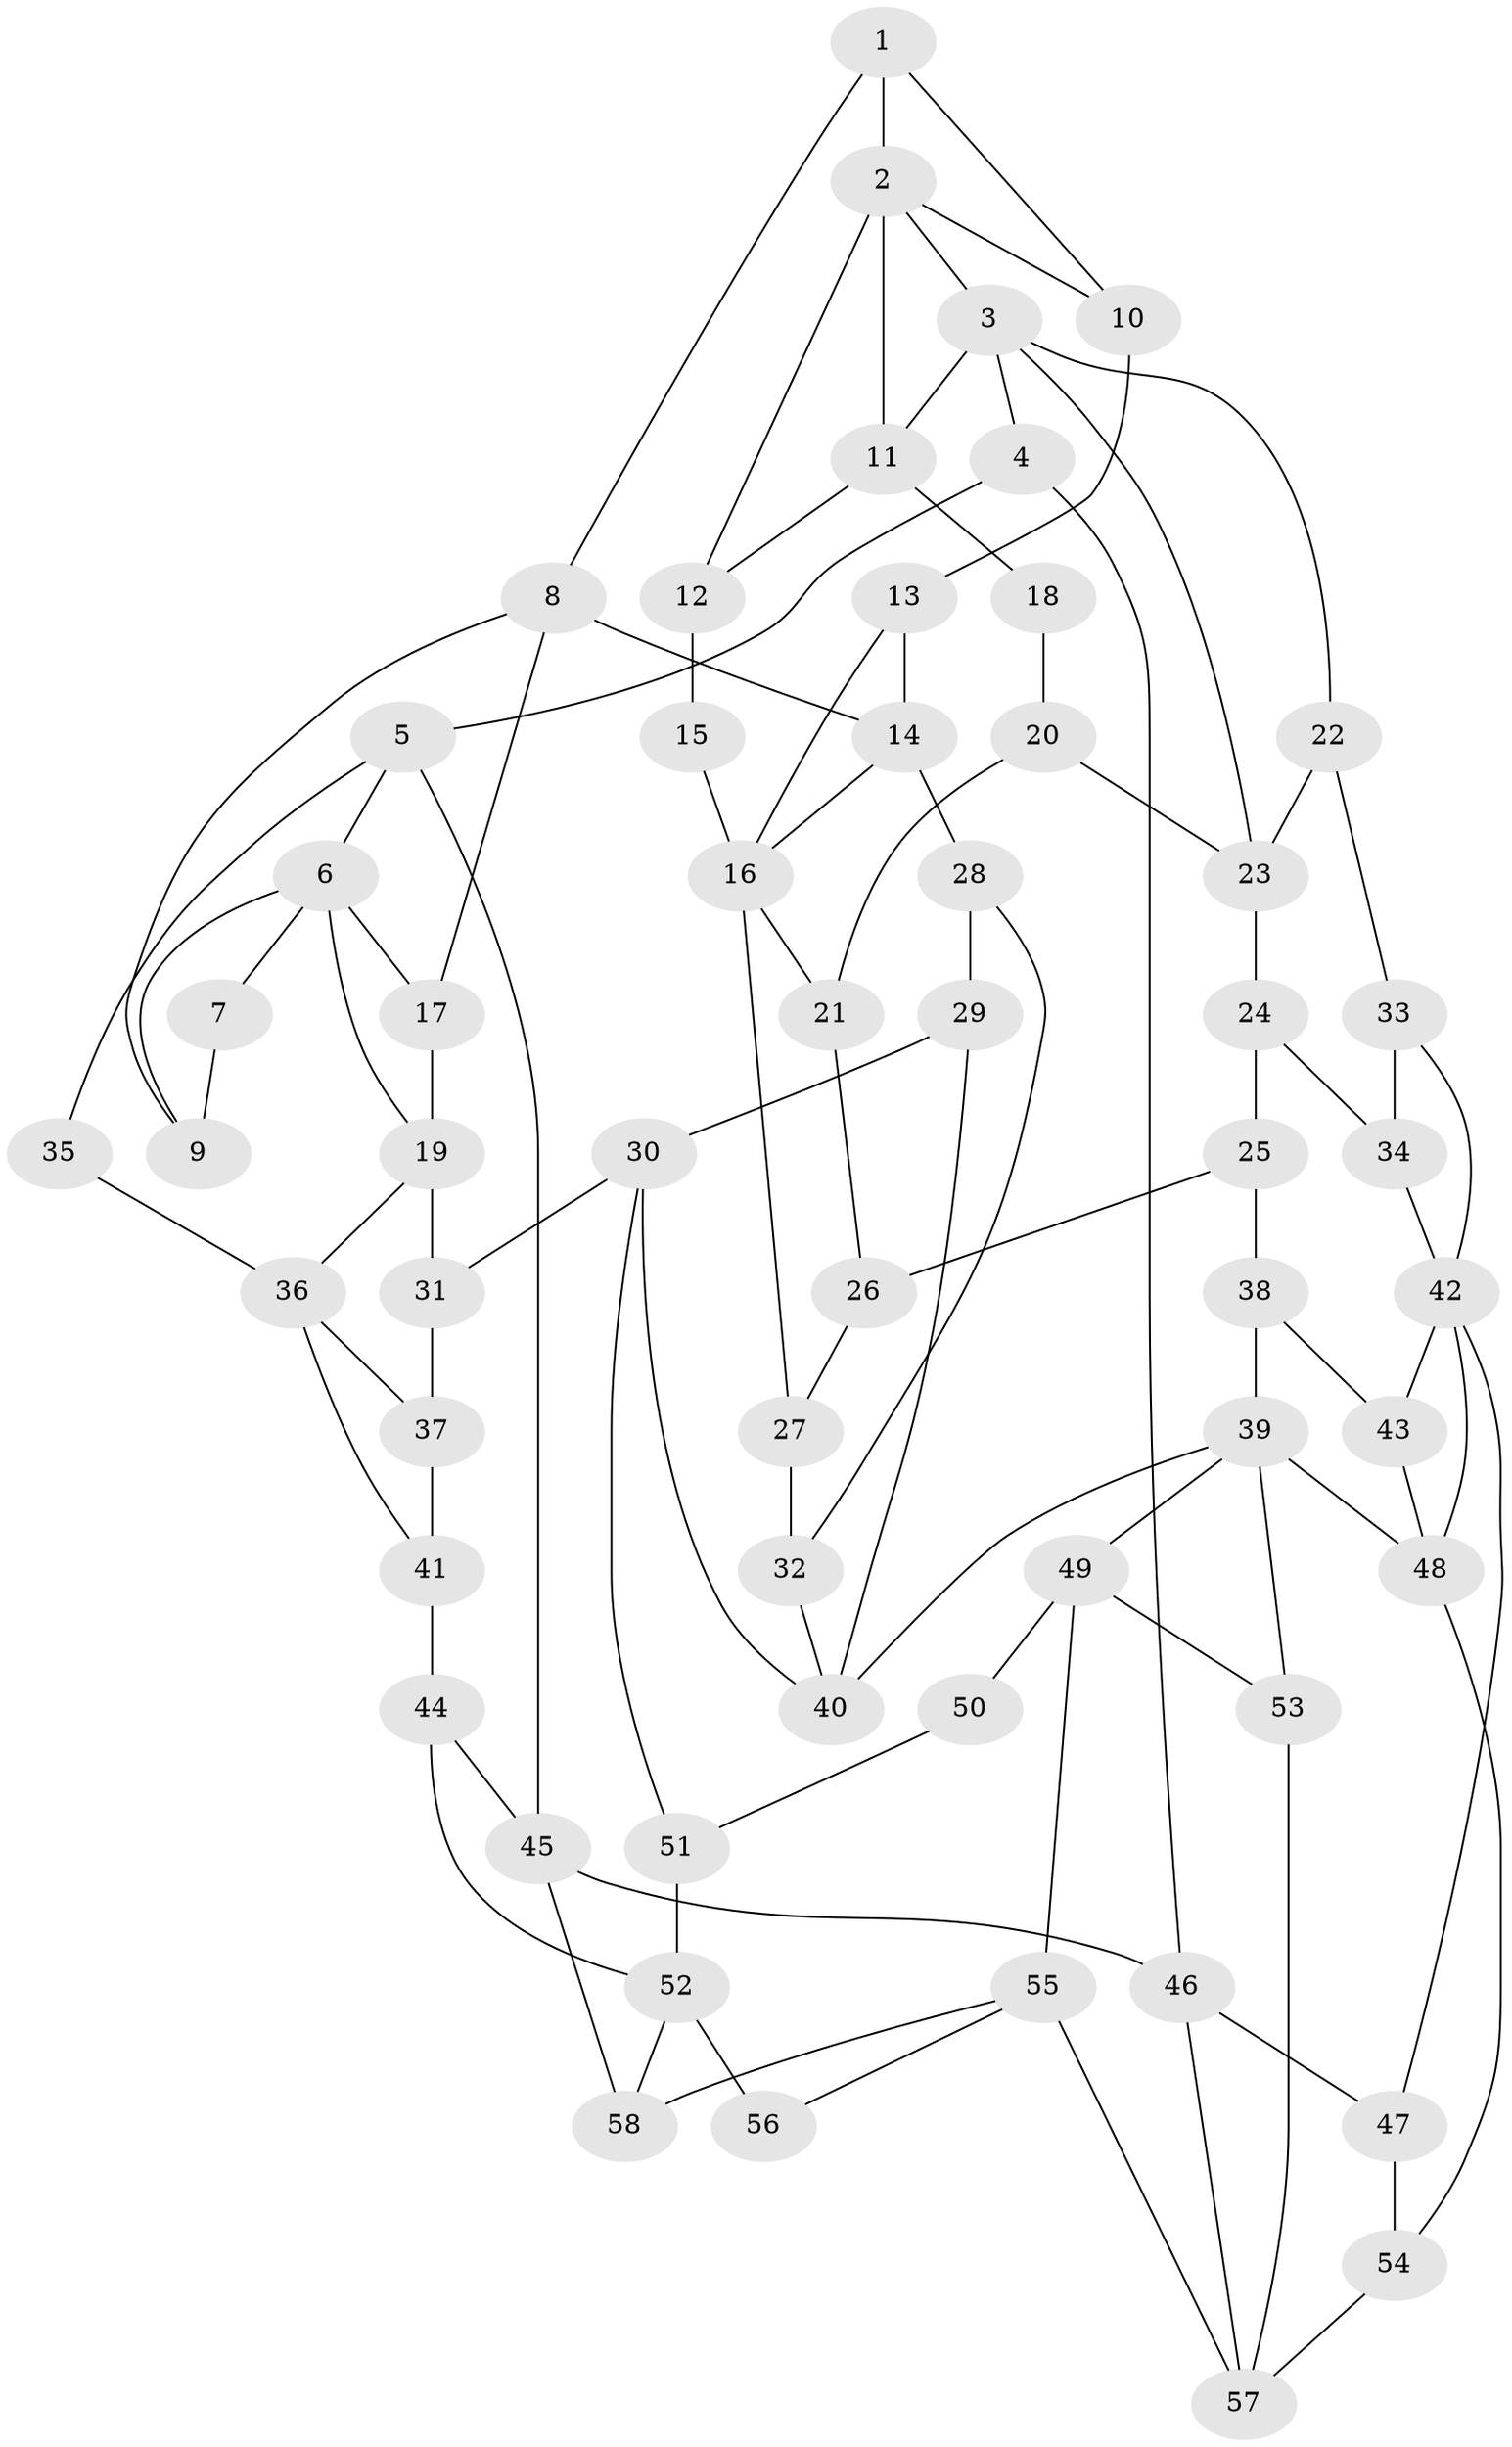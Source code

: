 // original degree distribution, {3: 0.017241379310344827, 5: 0.5689655172413793, 6: 0.19827586206896552, 4: 0.21551724137931033}
// Generated by graph-tools (version 1.1) at 2025/38/03/09/25 02:38:45]
// undirected, 58 vertices, 98 edges
graph export_dot {
graph [start="1"]
  node [color=gray90,style=filled];
  1;
  2;
  3;
  4;
  5;
  6;
  7;
  8;
  9;
  10;
  11;
  12;
  13;
  14;
  15;
  16;
  17;
  18;
  19;
  20;
  21;
  22;
  23;
  24;
  25;
  26;
  27;
  28;
  29;
  30;
  31;
  32;
  33;
  34;
  35;
  36;
  37;
  38;
  39;
  40;
  41;
  42;
  43;
  44;
  45;
  46;
  47;
  48;
  49;
  50;
  51;
  52;
  53;
  54;
  55;
  56;
  57;
  58;
  1 -- 2 [weight=1.0];
  1 -- 8 [weight=1.0];
  1 -- 10 [weight=1.0];
  2 -- 3 [weight=1.0];
  2 -- 10 [weight=1.0];
  2 -- 11 [weight=2.0];
  2 -- 12 [weight=1.0];
  3 -- 4 [weight=2.0];
  3 -- 11 [weight=1.0];
  3 -- 22 [weight=1.0];
  3 -- 23 [weight=1.0];
  4 -- 5 [weight=1.0];
  4 -- 46 [weight=1.0];
  5 -- 6 [weight=1.0];
  5 -- 35 [weight=1.0];
  5 -- 45 [weight=1.0];
  6 -- 7 [weight=1.0];
  6 -- 9 [weight=1.0];
  6 -- 17 [weight=1.0];
  6 -- 19 [weight=1.0];
  7 -- 9 [weight=1.0];
  8 -- 9 [weight=1.0];
  8 -- 14 [weight=2.0];
  8 -- 17 [weight=1.0];
  10 -- 13 [weight=1.0];
  11 -- 12 [weight=1.0];
  11 -- 18 [weight=2.0];
  12 -- 15 [weight=1.0];
  13 -- 14 [weight=1.0];
  13 -- 16 [weight=1.0];
  14 -- 16 [weight=1.0];
  14 -- 28 [weight=1.0];
  15 -- 16 [weight=2.0];
  16 -- 21 [weight=1.0];
  16 -- 27 [weight=1.0];
  17 -- 19 [weight=1.0];
  18 -- 20 [weight=1.0];
  19 -- 31 [weight=2.0];
  19 -- 36 [weight=1.0];
  20 -- 21 [weight=1.0];
  20 -- 23 [weight=1.0];
  21 -- 26 [weight=1.0];
  22 -- 23 [weight=1.0];
  22 -- 33 [weight=1.0];
  23 -- 24 [weight=1.0];
  24 -- 25 [weight=1.0];
  24 -- 34 [weight=1.0];
  25 -- 26 [weight=1.0];
  25 -- 38 [weight=1.0];
  26 -- 27 [weight=1.0];
  27 -- 32 [weight=1.0];
  28 -- 29 [weight=1.0];
  28 -- 32 [weight=1.0];
  29 -- 30 [weight=1.0];
  29 -- 40 [weight=1.0];
  30 -- 31 [weight=2.0];
  30 -- 40 [weight=1.0];
  30 -- 51 [weight=2.0];
  31 -- 37 [weight=2.0];
  32 -- 40 [weight=1.0];
  33 -- 34 [weight=1.0];
  33 -- 42 [weight=1.0];
  34 -- 42 [weight=1.0];
  35 -- 36 [weight=2.0];
  36 -- 37 [weight=1.0];
  36 -- 41 [weight=1.0];
  37 -- 41 [weight=1.0];
  38 -- 39 [weight=1.0];
  38 -- 43 [weight=1.0];
  39 -- 40 [weight=2.0];
  39 -- 48 [weight=1.0];
  39 -- 49 [weight=1.0];
  39 -- 53 [weight=1.0];
  41 -- 44 [weight=1.0];
  42 -- 43 [weight=2.0];
  42 -- 47 [weight=1.0];
  42 -- 48 [weight=1.0];
  43 -- 48 [weight=1.0];
  44 -- 45 [weight=1.0];
  44 -- 52 [weight=1.0];
  45 -- 46 [weight=1.0];
  45 -- 58 [weight=1.0];
  46 -- 47 [weight=1.0];
  46 -- 57 [weight=1.0];
  47 -- 54 [weight=1.0];
  48 -- 54 [weight=1.0];
  49 -- 50 [weight=2.0];
  49 -- 53 [weight=1.0];
  49 -- 55 [weight=2.0];
  50 -- 51 [weight=1.0];
  51 -- 52 [weight=2.0];
  52 -- 56 [weight=2.0];
  52 -- 58 [weight=1.0];
  53 -- 57 [weight=1.0];
  54 -- 57 [weight=1.0];
  55 -- 56 [weight=1.0];
  55 -- 57 [weight=1.0];
  55 -- 58 [weight=1.0];
}
